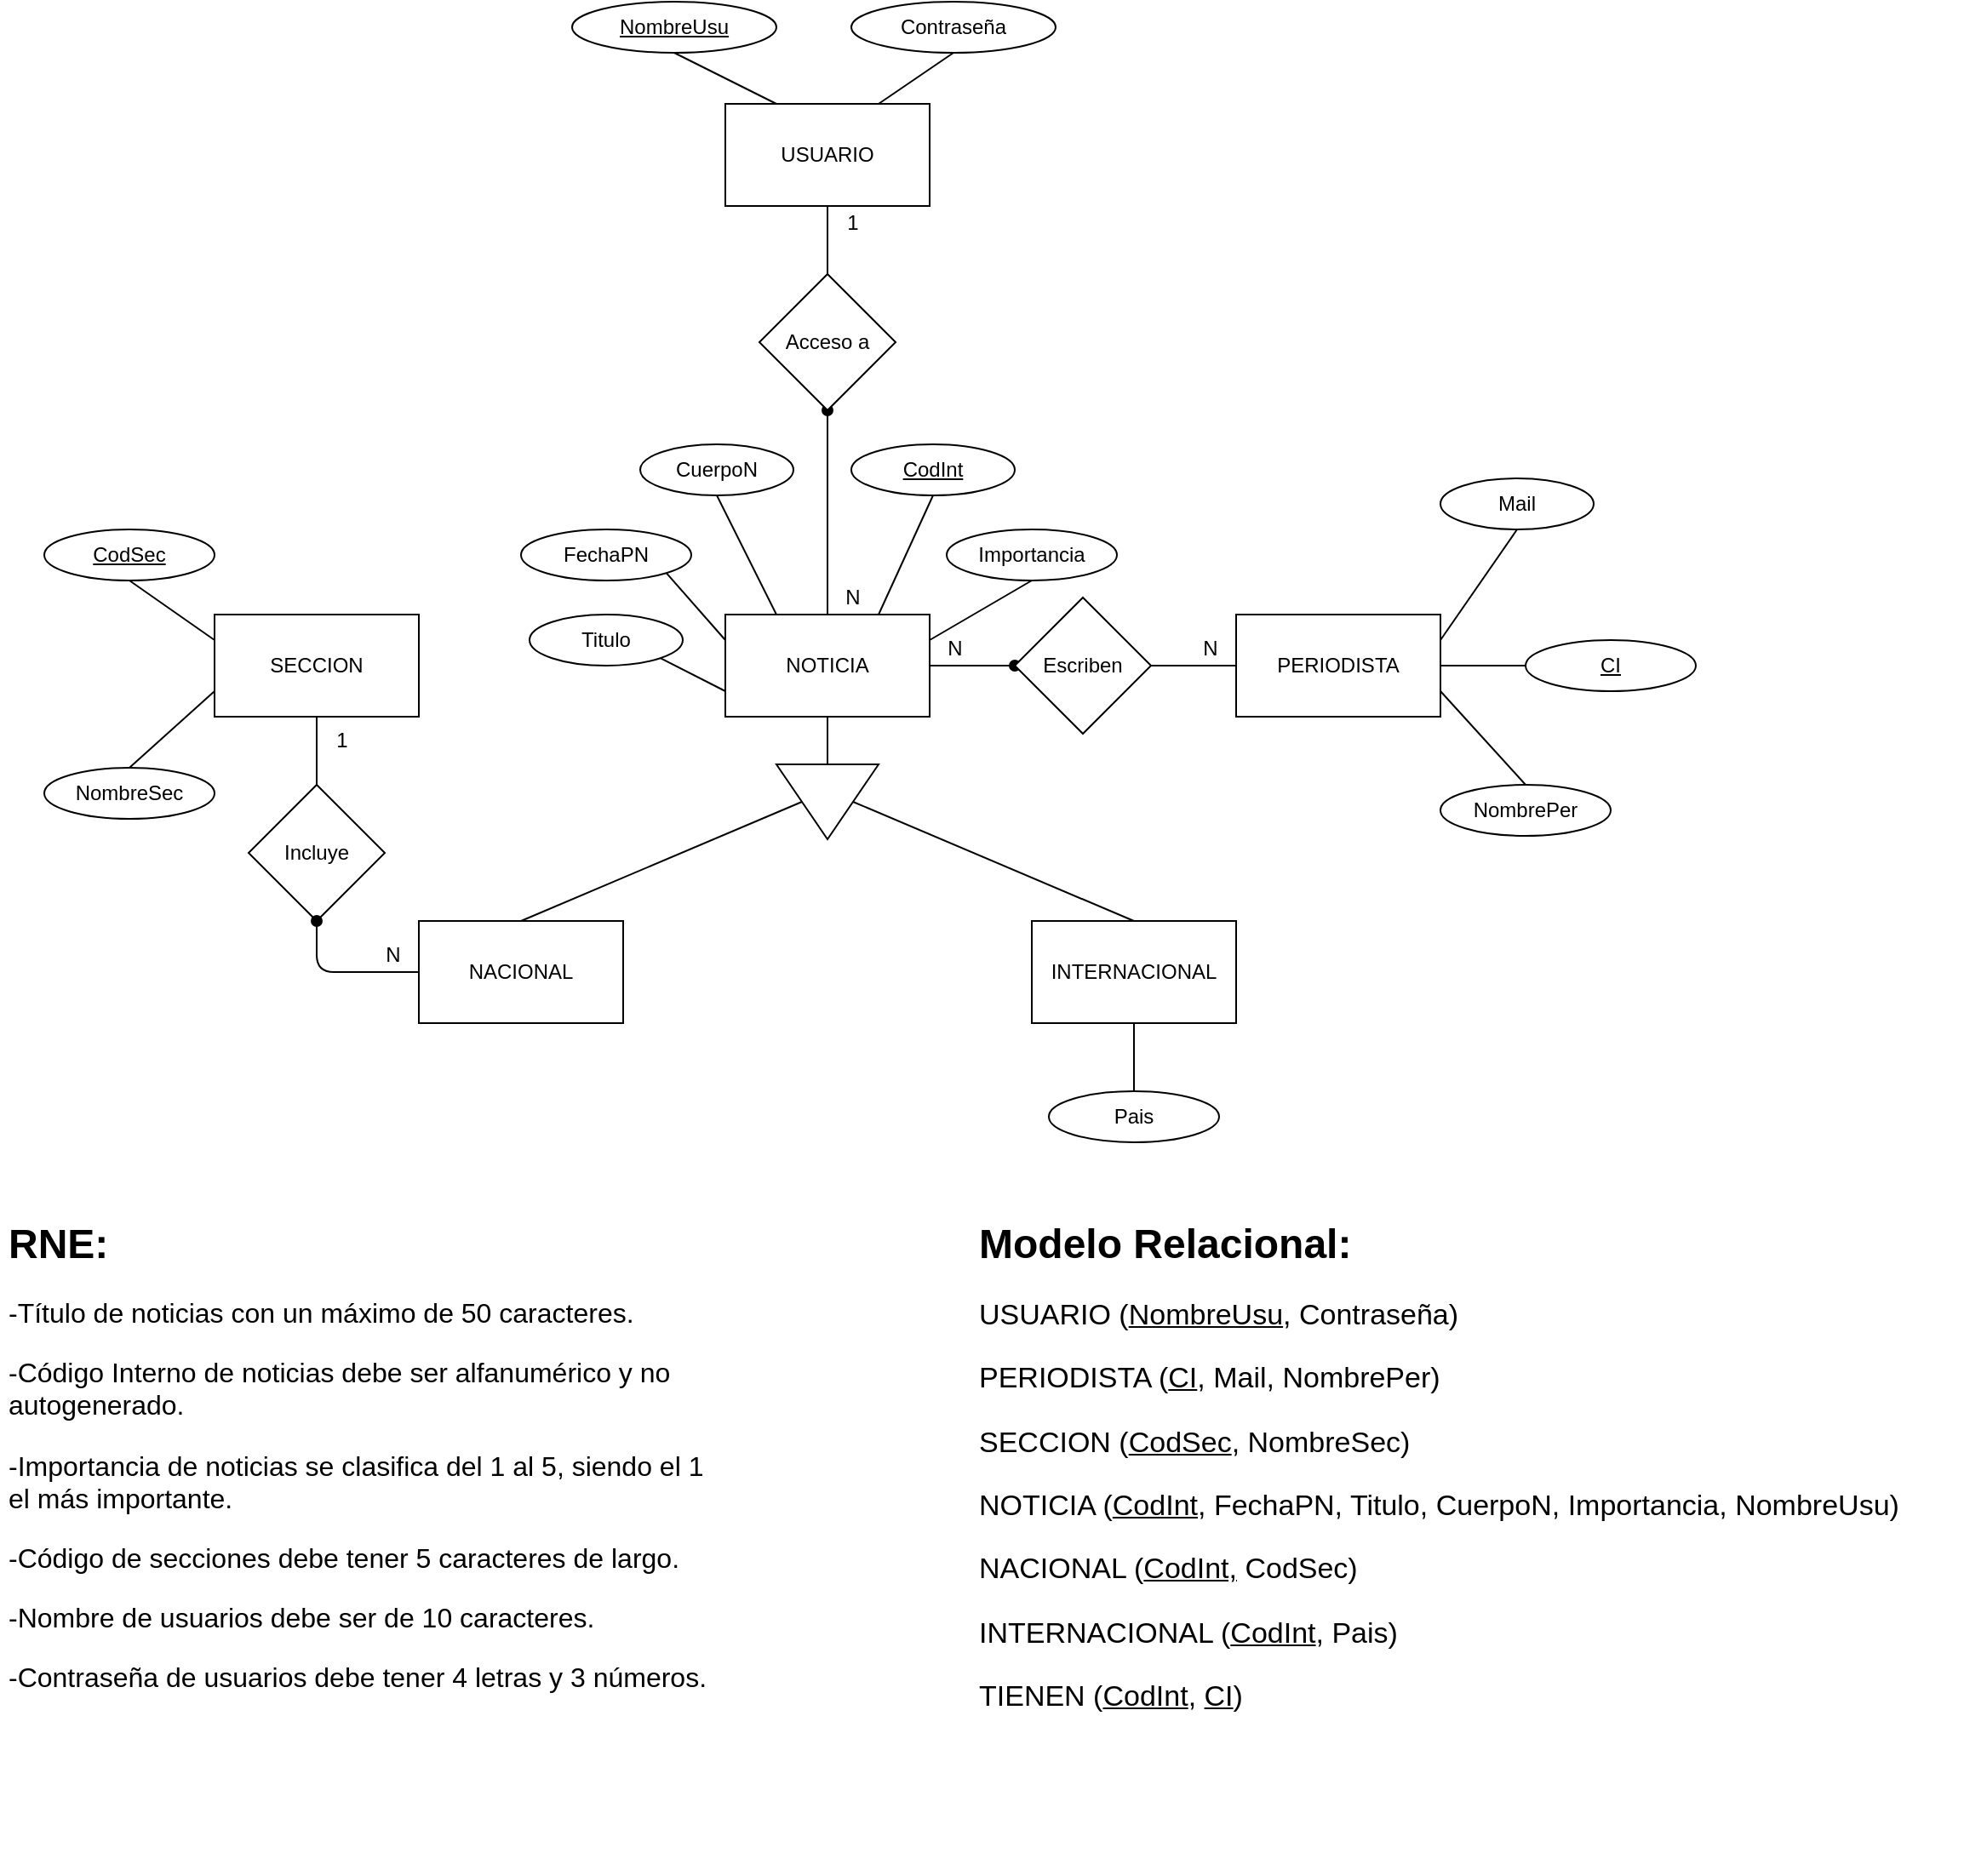<mxfile version="14.9.6" type="device"><diagram id="fS3W8TptxzlSFH-nmx1Z" name="Page-1"><mxGraphModel dx="2966" dy="1397" grid="1" gridSize="10" guides="1" tooltips="1" connect="1" arrows="1" fold="1" page="1" pageScale="1" pageWidth="827" pageHeight="1169" math="0" shadow="0"><root><mxCell id="0"/><mxCell id="1" parent="0"/><mxCell id="XsCYN2B-mw3B0k3tIEWr-1" value="USUARIO" style="rounded=0;whiteSpace=wrap;html=1;" vertex="1" parent="1"><mxGeometry x="426" y="260" width="120" height="60" as="geometry"/></mxCell><mxCell id="XsCYN2B-mw3B0k3tIEWr-2" value="SECCION" style="rounded=0;whiteSpace=wrap;html=1;" vertex="1" parent="1"><mxGeometry x="126" y="560" width="120" height="60" as="geometry"/></mxCell><mxCell id="XsCYN2B-mw3B0k3tIEWr-3" value="NOTICIA" style="rounded=0;whiteSpace=wrap;html=1;" vertex="1" parent="1"><mxGeometry x="426" y="560" width="120" height="60" as="geometry"/></mxCell><mxCell id="XsCYN2B-mw3B0k3tIEWr-4" value="PERIODISTA" style="rounded=0;whiteSpace=wrap;html=1;" vertex="1" parent="1"><mxGeometry x="726" y="560" width="120" height="60" as="geometry"/></mxCell><mxCell id="XsCYN2B-mw3B0k3tIEWr-5" value="INTERNACIONAL" style="rounded=0;whiteSpace=wrap;html=1;" vertex="1" parent="1"><mxGeometry x="606" y="740" width="120" height="60" as="geometry"/></mxCell><mxCell id="XsCYN2B-mw3B0k3tIEWr-6" value="NACIONAL" style="rounded=0;whiteSpace=wrap;html=1;" vertex="1" parent="1"><mxGeometry x="246" y="740" width="120" height="60" as="geometry"/></mxCell><mxCell id="XsCYN2B-mw3B0k3tIEWr-7" value="Contraseña" style="ellipse;whiteSpace=wrap;html=1;" vertex="1" parent="1"><mxGeometry x="500" y="200" width="120" height="30" as="geometry"/></mxCell><mxCell id="XsCYN2B-mw3B0k3tIEWr-8" value="&lt;u&gt;NombreUsu&lt;/u&gt;" style="ellipse;whiteSpace=wrap;html=1;" vertex="1" parent="1"><mxGeometry x="336" y="200" width="120" height="30" as="geometry"/></mxCell><mxCell id="XsCYN2B-mw3B0k3tIEWr-9" value="" style="endArrow=none;html=1;entryX=0.5;entryY=1;entryDx=0;entryDy=0;exitX=0.25;exitY=0;exitDx=0;exitDy=0;" edge="1" parent="1" source="XsCYN2B-mw3B0k3tIEWr-1" target="XsCYN2B-mw3B0k3tIEWr-8"><mxGeometry width="50" height="50" relative="1" as="geometry"><mxPoint x="406" y="440" as="sourcePoint"/><mxPoint x="456" y="390" as="targetPoint"/></mxGeometry></mxCell><mxCell id="XsCYN2B-mw3B0k3tIEWr-10" value="" style="endArrow=none;html=1;entryX=0.75;entryY=0;entryDx=0;entryDy=0;exitX=0.5;exitY=1;exitDx=0;exitDy=0;" edge="1" parent="1" source="XsCYN2B-mw3B0k3tIEWr-7" target="XsCYN2B-mw3B0k3tIEWr-1"><mxGeometry width="50" height="50" relative="1" as="geometry"><mxPoint x="466" y="270.0" as="sourcePoint"/><mxPoint x="406" y="240.0" as="targetPoint"/></mxGeometry></mxCell><mxCell id="XsCYN2B-mw3B0k3tIEWr-11" value="" style="endArrow=oval;html=1;exitX=0.5;exitY=0;exitDx=0;exitDy=0;endFill=1;entryX=0.5;entryY=1;entryDx=0;entryDy=0;" edge="1" parent="1" source="XsCYN2B-mw3B0k3tIEWr-3" target="XsCYN2B-mw3B0k3tIEWr-43"><mxGeometry width="50" height="50" relative="1" as="geometry"><mxPoint x="406" y="570" as="sourcePoint"/><mxPoint x="486" y="470" as="targetPoint"/></mxGeometry></mxCell><mxCell id="XsCYN2B-mw3B0k3tIEWr-12" value="" style="endArrow=oval;html=1;exitX=1;exitY=0.5;exitDx=0;exitDy=0;startArrow=none;startFill=0;endFill=1;entryX=0;entryY=0.5;entryDx=0;entryDy=0;" edge="1" parent="1" source="XsCYN2B-mw3B0k3tIEWr-3" target="XsCYN2B-mw3B0k3tIEWr-38"><mxGeometry width="50" height="50" relative="1" as="geometry"><mxPoint x="626" y="690" as="sourcePoint"/><mxPoint x="596" y="630" as="targetPoint"/></mxGeometry></mxCell><mxCell id="XsCYN2B-mw3B0k3tIEWr-13" value="&lt;u&gt;CodInt&lt;/u&gt;" style="ellipse;whiteSpace=wrap;html=1;" vertex="1" parent="1"><mxGeometry x="500" y="460" width="96" height="30" as="geometry"/></mxCell><mxCell id="XsCYN2B-mw3B0k3tIEWr-14" value="CuerpoN" style="ellipse;whiteSpace=wrap;html=1;" vertex="1" parent="1"><mxGeometry x="376" y="460" width="90" height="30" as="geometry"/></mxCell><mxCell id="XsCYN2B-mw3B0k3tIEWr-15" value="FechaPN" style="ellipse;whiteSpace=wrap;html=1;" vertex="1" parent="1"><mxGeometry x="306" y="510" width="100" height="30" as="geometry"/></mxCell><mxCell id="XsCYN2B-mw3B0k3tIEWr-16" value="Titulo" style="ellipse;whiteSpace=wrap;html=1;" vertex="1" parent="1"><mxGeometry x="311" y="560" width="90" height="30" as="geometry"/></mxCell><mxCell id="XsCYN2B-mw3B0k3tIEWr-17" value="Importancia" style="ellipse;whiteSpace=wrap;html=1;" vertex="1" parent="1"><mxGeometry x="556" y="510" width="100" height="30" as="geometry"/></mxCell><mxCell id="XsCYN2B-mw3B0k3tIEWr-18" value="&lt;u&gt;CI&lt;/u&gt;" style="ellipse;whiteSpace=wrap;html=1;" vertex="1" parent="1"><mxGeometry x="896" y="575" width="100" height="30" as="geometry"/></mxCell><mxCell id="XsCYN2B-mw3B0k3tIEWr-19" value="NombrePer" style="ellipse;whiteSpace=wrap;html=1;" vertex="1" parent="1"><mxGeometry x="846" y="660" width="100" height="30" as="geometry"/></mxCell><mxCell id="XsCYN2B-mw3B0k3tIEWr-20" value="Mail" style="ellipse;whiteSpace=wrap;html=1;" vertex="1" parent="1"><mxGeometry x="846" y="480" width="90" height="30" as="geometry"/></mxCell><mxCell id="XsCYN2B-mw3B0k3tIEWr-21" value="&lt;u&gt;CodSec&lt;/u&gt;" style="ellipse;whiteSpace=wrap;html=1;" vertex="1" parent="1"><mxGeometry x="26" y="510" width="100" height="30" as="geometry"/></mxCell><mxCell id="XsCYN2B-mw3B0k3tIEWr-22" value="NombreSec" style="ellipse;whiteSpace=wrap;html=1;" vertex="1" parent="1"><mxGeometry x="26" y="650" width="100" height="30" as="geometry"/></mxCell><mxCell id="XsCYN2B-mw3B0k3tIEWr-23" value="Pais" style="ellipse;whiteSpace=wrap;html=1;" vertex="1" parent="1"><mxGeometry x="616" y="840" width="100" height="30" as="geometry"/></mxCell><mxCell id="XsCYN2B-mw3B0k3tIEWr-24" value="" style="endArrow=none;html=1;entryX=0.5;entryY=1;entryDx=0;entryDy=0;exitX=0.75;exitY=0;exitDx=0;exitDy=0;" edge="1" parent="1" source="XsCYN2B-mw3B0k3tIEWr-3" target="XsCYN2B-mw3B0k3tIEWr-13"><mxGeometry width="50" height="50" relative="1" as="geometry"><mxPoint x="406" y="500" as="sourcePoint"/><mxPoint x="456" y="450" as="targetPoint"/></mxGeometry></mxCell><mxCell id="XsCYN2B-mw3B0k3tIEWr-25" value="" style="endArrow=none;html=1;entryX=0.25;entryY=0;entryDx=0;entryDy=0;exitX=0.5;exitY=1;exitDx=0;exitDy=0;" edge="1" parent="1" source="XsCYN2B-mw3B0k3tIEWr-14" target="XsCYN2B-mw3B0k3tIEWr-3"><mxGeometry width="50" height="50" relative="1" as="geometry"><mxPoint x="406" y="500" as="sourcePoint"/><mxPoint x="456" y="450" as="targetPoint"/></mxGeometry></mxCell><mxCell id="XsCYN2B-mw3B0k3tIEWr-26" value="" style="endArrow=none;html=1;exitX=0;exitY=0.25;exitDx=0;exitDy=0;entryX=1;entryY=1;entryDx=0;entryDy=0;" edge="1" parent="1" source="XsCYN2B-mw3B0k3tIEWr-3" target="XsCYN2B-mw3B0k3tIEWr-15"><mxGeometry width="50" height="50" relative="1" as="geometry"><mxPoint x="406" y="500" as="sourcePoint"/><mxPoint x="456" y="450" as="targetPoint"/></mxGeometry></mxCell><mxCell id="XsCYN2B-mw3B0k3tIEWr-27" value="" style="endArrow=none;html=1;exitX=0;exitY=0.75;exitDx=0;exitDy=0;entryX=1;entryY=1;entryDx=0;entryDy=0;" edge="1" parent="1" source="XsCYN2B-mw3B0k3tIEWr-3" target="XsCYN2B-mw3B0k3tIEWr-16"><mxGeometry width="50" height="50" relative="1" as="geometry"><mxPoint x="406" y="500" as="sourcePoint"/><mxPoint x="456" y="450" as="targetPoint"/></mxGeometry></mxCell><mxCell id="XsCYN2B-mw3B0k3tIEWr-28" value="" style="endArrow=none;html=1;entryX=0.5;entryY=1;entryDx=0;entryDy=0;exitX=1;exitY=0.25;exitDx=0;exitDy=0;" edge="1" parent="1" source="XsCYN2B-mw3B0k3tIEWr-3" target="XsCYN2B-mw3B0k3tIEWr-17"><mxGeometry width="50" height="50" relative="1" as="geometry"><mxPoint x="406" y="500" as="sourcePoint"/><mxPoint x="456" y="450" as="targetPoint"/></mxGeometry></mxCell><mxCell id="XsCYN2B-mw3B0k3tIEWr-29" value="" style="endArrow=none;html=1;entryX=0.5;entryY=1;entryDx=0;entryDy=0;exitX=1;exitY=0.25;exitDx=0;exitDy=0;" edge="1" parent="1" source="XsCYN2B-mw3B0k3tIEWr-4" target="XsCYN2B-mw3B0k3tIEWr-20"><mxGeometry width="50" height="50" relative="1" as="geometry"><mxPoint x="406" y="500" as="sourcePoint"/><mxPoint x="916" y="540" as="targetPoint"/></mxGeometry></mxCell><mxCell id="XsCYN2B-mw3B0k3tIEWr-30" style="edgeStyle=orthogonalEdgeStyle;rounded=0;orthogonalLoop=1;jettySize=auto;html=1;exitX=0.5;exitY=1;exitDx=0;exitDy=0;" edge="1" parent="1" source="XsCYN2B-mw3B0k3tIEWr-19" target="XsCYN2B-mw3B0k3tIEWr-19"><mxGeometry relative="1" as="geometry"/></mxCell><mxCell id="XsCYN2B-mw3B0k3tIEWr-31" value="" style="endArrow=none;html=1;entryX=0;entryY=0.5;entryDx=0;entryDy=0;exitX=1;exitY=0.5;exitDx=0;exitDy=0;" edge="1" parent="1" source="XsCYN2B-mw3B0k3tIEWr-4" target="XsCYN2B-mw3B0k3tIEWr-18"><mxGeometry width="50" height="50" relative="1" as="geometry"><mxPoint x="406" y="500" as="sourcePoint"/><mxPoint x="456" y="450" as="targetPoint"/></mxGeometry></mxCell><mxCell id="XsCYN2B-mw3B0k3tIEWr-32" value="" style="endArrow=none;html=1;entryX=0.5;entryY=0;entryDx=0;entryDy=0;exitX=1;exitY=0.75;exitDx=0;exitDy=0;" edge="1" parent="1" source="XsCYN2B-mw3B0k3tIEWr-4" target="XsCYN2B-mw3B0k3tIEWr-19"><mxGeometry width="50" height="50" relative="1" as="geometry"><mxPoint x="406" y="500" as="sourcePoint"/><mxPoint x="456" y="450" as="targetPoint"/></mxGeometry></mxCell><mxCell id="XsCYN2B-mw3B0k3tIEWr-33" value="" style="endArrow=none;html=1;exitX=0;exitY=0.25;exitDx=0;exitDy=0;entryX=0.5;entryY=1;entryDx=0;entryDy=0;" edge="1" parent="1" source="XsCYN2B-mw3B0k3tIEWr-2" target="XsCYN2B-mw3B0k3tIEWr-21"><mxGeometry width="50" height="50" relative="1" as="geometry"><mxPoint x="406" y="500" as="sourcePoint"/><mxPoint x="456" y="450" as="targetPoint"/></mxGeometry></mxCell><mxCell id="XsCYN2B-mw3B0k3tIEWr-34" value="" style="endArrow=none;html=1;exitX=0;exitY=0.75;exitDx=0;exitDy=0;entryX=0.5;entryY=0;entryDx=0;entryDy=0;" edge="1" parent="1" source="XsCYN2B-mw3B0k3tIEWr-2" target="XsCYN2B-mw3B0k3tIEWr-22"><mxGeometry width="50" height="50" relative="1" as="geometry"><mxPoint x="406" y="500" as="sourcePoint"/><mxPoint x="456" y="450" as="targetPoint"/></mxGeometry></mxCell><mxCell id="XsCYN2B-mw3B0k3tIEWr-35" value="" style="endArrow=none;html=1;entryX=0.5;entryY=0;entryDx=0;entryDy=0;exitX=0.5;exitY=1;exitDx=0;exitDy=0;" edge="1" parent="1" source="XsCYN2B-mw3B0k3tIEWr-5" target="XsCYN2B-mw3B0k3tIEWr-23"><mxGeometry width="50" height="50" relative="1" as="geometry"><mxPoint x="406" y="500" as="sourcePoint"/><mxPoint x="456" y="450" as="targetPoint"/></mxGeometry></mxCell><mxCell id="XsCYN2B-mw3B0k3tIEWr-36" value="" style="endArrow=none;html=1;exitX=0.5;exitY=0;exitDx=0;exitDy=0;endFill=0;entryX=0.5;entryY=1;entryDx=0;entryDy=0;" edge="1" parent="1" source="XsCYN2B-mw3B0k3tIEWr-6" target="XsCYN2B-mw3B0k3tIEWr-54"><mxGeometry width="50" height="50" relative="1" as="geometry"><mxPoint x="406" y="500" as="sourcePoint"/><mxPoint x="486" y="700" as="targetPoint"/><Array as="points"/></mxGeometry></mxCell><mxCell id="XsCYN2B-mw3B0k3tIEWr-37" value="" style="endArrow=none;html=1;entryX=0.5;entryY=0;entryDx=0;entryDy=0;exitX=0.5;exitY=0;exitDx=0;exitDy=0;startArrow=none;startFill=0;" edge="1" parent="1" source="XsCYN2B-mw3B0k3tIEWr-54" target="XsCYN2B-mw3B0k3tIEWr-5"><mxGeometry width="50" height="50" relative="1" as="geometry"><mxPoint x="566" y="690" as="sourcePoint"/><mxPoint x="456" y="450" as="targetPoint"/><Array as="points"/></mxGeometry></mxCell><mxCell id="XsCYN2B-mw3B0k3tIEWr-38" value="Escriben" style="rhombus;whiteSpace=wrap;html=1;" vertex="1" parent="1"><mxGeometry x="596" y="550" width="80" height="80" as="geometry"/></mxCell><mxCell id="XsCYN2B-mw3B0k3tIEWr-39" value="" style="endArrow=none;html=1;exitX=1;exitY=0.5;exitDx=0;exitDy=0;entryX=0;entryY=0.5;entryDx=0;entryDy=0;" edge="1" parent="1" source="XsCYN2B-mw3B0k3tIEWr-38" target="XsCYN2B-mw3B0k3tIEWr-4"><mxGeometry width="50" height="50" relative="1" as="geometry"><mxPoint x="556" y="600" as="sourcePoint"/><mxPoint x="606" y="600" as="targetPoint"/></mxGeometry></mxCell><mxCell id="XsCYN2B-mw3B0k3tIEWr-40" value="Incluye" style="rhombus;whiteSpace=wrap;html=1;" vertex="1" parent="1"><mxGeometry x="146" y="660" width="80" height="80" as="geometry"/></mxCell><mxCell id="XsCYN2B-mw3B0k3tIEWr-41" value="" style="endArrow=none;html=1;exitX=0.5;exitY=1;exitDx=0;exitDy=0;entryX=0.5;entryY=0;entryDx=0;entryDy=0;" edge="1" parent="1" source="XsCYN2B-mw3B0k3tIEWr-2" target="XsCYN2B-mw3B0k3tIEWr-40"><mxGeometry width="50" height="50" relative="1" as="geometry"><mxPoint x="406" y="500" as="sourcePoint"/><mxPoint x="456" y="450" as="targetPoint"/></mxGeometry></mxCell><mxCell id="XsCYN2B-mw3B0k3tIEWr-42" value="" style="endArrow=none;html=1;exitX=0.5;exitY=1;exitDx=0;exitDy=0;entryX=0;entryY=0.5;entryDx=0;entryDy=0;startArrow=oval;startFill=1;" edge="1" parent="1" source="XsCYN2B-mw3B0k3tIEWr-40" target="XsCYN2B-mw3B0k3tIEWr-6"><mxGeometry width="50" height="50" relative="1" as="geometry"><mxPoint x="196" y="630" as="sourcePoint"/><mxPoint x="196" y="670" as="targetPoint"/><Array as="points"><mxPoint x="186" y="770"/></Array></mxGeometry></mxCell><mxCell id="XsCYN2B-mw3B0k3tIEWr-43" value="Acceso a" style="rhombus;whiteSpace=wrap;html=1;" vertex="1" parent="1"><mxGeometry x="446" y="360" width="80" height="80" as="geometry"/></mxCell><mxCell id="XsCYN2B-mw3B0k3tIEWr-44" value="" style="endArrow=none;html=1;entryX=0.5;entryY=1;entryDx=0;entryDy=0;exitX=0.5;exitY=0;exitDx=0;exitDy=0;" edge="1" parent="1" source="XsCYN2B-mw3B0k3tIEWr-43" target="XsCYN2B-mw3B0k3tIEWr-1"><mxGeometry width="50" height="50" relative="1" as="geometry"><mxPoint x="586" y="380" as="sourcePoint"/><mxPoint x="496" y="450.0" as="targetPoint"/></mxGeometry></mxCell><mxCell id="XsCYN2B-mw3B0k3tIEWr-45" value="" style="endArrow=none;html=1;entryX=0.5;entryY=1;entryDx=0;entryDy=0;exitX=0;exitY=0.5;exitDx=0;exitDy=0;endFill=0;" edge="1" parent="1" source="XsCYN2B-mw3B0k3tIEWr-54" target="XsCYN2B-mw3B0k3tIEWr-3"><mxGeometry width="50" height="50" relative="1" as="geometry"><mxPoint x="486" y="650" as="sourcePoint"/><mxPoint x="456" y="920" as="targetPoint"/></mxGeometry></mxCell><mxCell id="XsCYN2B-mw3B0k3tIEWr-46" value="1" style="text;html=1;strokeColor=none;fillColor=none;align=center;verticalAlign=middle;whiteSpace=wrap;rounded=0;" vertex="1" parent="1"><mxGeometry x="186" y="624" width="30" height="20" as="geometry"/></mxCell><mxCell id="XsCYN2B-mw3B0k3tIEWr-47" value="1" style="text;html=1;strokeColor=none;fillColor=none;align=center;verticalAlign=middle;whiteSpace=wrap;rounded=0;" vertex="1" parent="1"><mxGeometry x="486" y="320" width="30" height="20" as="geometry"/></mxCell><mxCell id="XsCYN2B-mw3B0k3tIEWr-48" value="N" style="text;html=1;strokeColor=none;fillColor=none;align=center;verticalAlign=middle;whiteSpace=wrap;rounded=0;" vertex="1" parent="1"><mxGeometry x="486" y="540" width="30" height="20" as="geometry"/></mxCell><mxCell id="XsCYN2B-mw3B0k3tIEWr-49" value="N" style="text;html=1;strokeColor=none;fillColor=none;align=center;verticalAlign=middle;whiteSpace=wrap;rounded=0;" vertex="1" parent="1"><mxGeometry x="696" y="570" width="30" height="20" as="geometry"/></mxCell><mxCell id="XsCYN2B-mw3B0k3tIEWr-50" value="N" style="text;html=1;strokeColor=none;fillColor=none;align=center;verticalAlign=middle;whiteSpace=wrap;rounded=0;" vertex="1" parent="1"><mxGeometry x="546" y="570" width="30" height="20" as="geometry"/></mxCell><mxCell id="XsCYN2B-mw3B0k3tIEWr-51" value="N" style="text;html=1;strokeColor=none;fillColor=none;align=center;verticalAlign=middle;whiteSpace=wrap;rounded=0;" vertex="1" parent="1"><mxGeometry x="216" y="750" width="30" height="20" as="geometry"/></mxCell><mxCell id="XsCYN2B-mw3B0k3tIEWr-52" value="&lt;h1&gt;RNE:&lt;/h1&gt;&lt;p style=&quot;font-size: 16px&quot;&gt;&lt;font style=&quot;font-size: 16px&quot;&gt;-Título de noticias con un máximo de 50 caracteres.&lt;/font&gt;&lt;/p&gt;&lt;p style=&quot;font-size: 16px&quot;&gt;&lt;font style=&quot;font-size: 16px&quot;&gt;-Código Interno de noticias debe ser alfanumérico y no autogenerado.&lt;/font&gt;&lt;/p&gt;&lt;p style=&quot;font-size: 16px&quot;&gt;&lt;font style=&quot;font-size: 16px&quot;&gt;-Importancia de noticias se clasifica del 1 al 5, siendo el 1 el más importante.&lt;/font&gt;&lt;/p&gt;&lt;p style=&quot;font-size: 16px&quot;&gt;&lt;font style=&quot;font-size: 16px&quot;&gt;-Código de secciones debe tener 5 caracteres de largo.&lt;/font&gt;&lt;/p&gt;&lt;p style=&quot;font-size: 16px&quot;&gt;&lt;font style=&quot;font-size: 16px&quot;&gt;-Nombre de usuarios debe ser de 10 caracteres.&lt;/font&gt;&lt;/p&gt;&lt;p style=&quot;font-size: 16px&quot;&gt;&lt;font style=&quot;font-size: 16px&quot;&gt;-Contraseña de usuarios debe tener 4 letras y 3 números.&lt;/font&gt;&lt;/p&gt;" style="text;html=1;strokeColor=none;fillColor=none;spacing=5;spacingTop=-20;whiteSpace=wrap;overflow=hidden;rounded=0;" vertex="1" parent="1"><mxGeometry y="910" width="426" height="390" as="geometry"/></mxCell><mxCell id="XsCYN2B-mw3B0k3tIEWr-53" value="&lt;h1&gt;Modelo Relacional:&lt;/h1&gt;&lt;p style=&quot;font-size: 17px&quot;&gt;&lt;font style=&quot;font-size: 17px&quot;&gt;USUARIO (&lt;u&gt;NombreUsu&lt;/u&gt;, Contraseña)&lt;/font&gt;&lt;/p&gt;&lt;p style=&quot;font-size: 17px&quot;&gt;&lt;font style=&quot;font-size: 17px&quot;&gt;PERIODISTA (&lt;u&gt;CI&lt;/u&gt;, Mail, NombrePer)&lt;/font&gt;&lt;/p&gt;&lt;p style=&quot;font-size: 17px&quot;&gt;&lt;font style=&quot;font-size: 17px&quot;&gt;SECCION (&lt;u&gt;CodSec&lt;/u&gt;, NombreSec)&lt;/font&gt;&lt;/p&gt;&lt;p style=&quot;font-size: 17px&quot;&gt;&lt;font style=&quot;font-size: 17px&quot;&gt;NOTICIA (&lt;u&gt;CodInt&lt;/u&gt;, FechaPN, Titulo, CuerpoN, Importancia, NombreUsu)&lt;/font&gt;&lt;/p&gt;&lt;p style=&quot;font-size: 17px&quot;&gt;&lt;font style=&quot;font-size: 17px&quot;&gt;NACIONAL (&lt;u&gt;CodInt,&lt;/u&gt; CodSec)&lt;/font&gt;&lt;/p&gt;&lt;p style=&quot;font-size: 17px&quot;&gt;&lt;font style=&quot;font-size: 17px&quot;&gt;INTERNACIONAL (&lt;u&gt;CodInt&lt;/u&gt;, Pais)&lt;/font&gt;&lt;/p&gt;&lt;p style=&quot;font-size: 17px&quot;&gt;&lt;font style=&quot;font-size: 17px&quot;&gt;TIENEN (&lt;u&gt;CodInt&lt;/u&gt;, &lt;u&gt;CI&lt;/u&gt;)&lt;/font&gt;&lt;/p&gt;" style="text;html=1;strokeColor=none;fillColor=none;spacing=5;spacingTop=-20;whiteSpace=wrap;overflow=hidden;rounded=0;" vertex="1" parent="1"><mxGeometry x="570" y="910" width="596" height="300" as="geometry"/></mxCell><mxCell id="XsCYN2B-mw3B0k3tIEWr-54" value="" style="triangle;whiteSpace=wrap;html=1;rotation=90;verticalAlign=middle;labelPosition=center;verticalLabelPosition=middle;align=center;horizontal=0;" vertex="1" parent="1"><mxGeometry x="464" y="640" width="44" height="60" as="geometry"/></mxCell></root></mxGraphModel></diagram></mxfile>